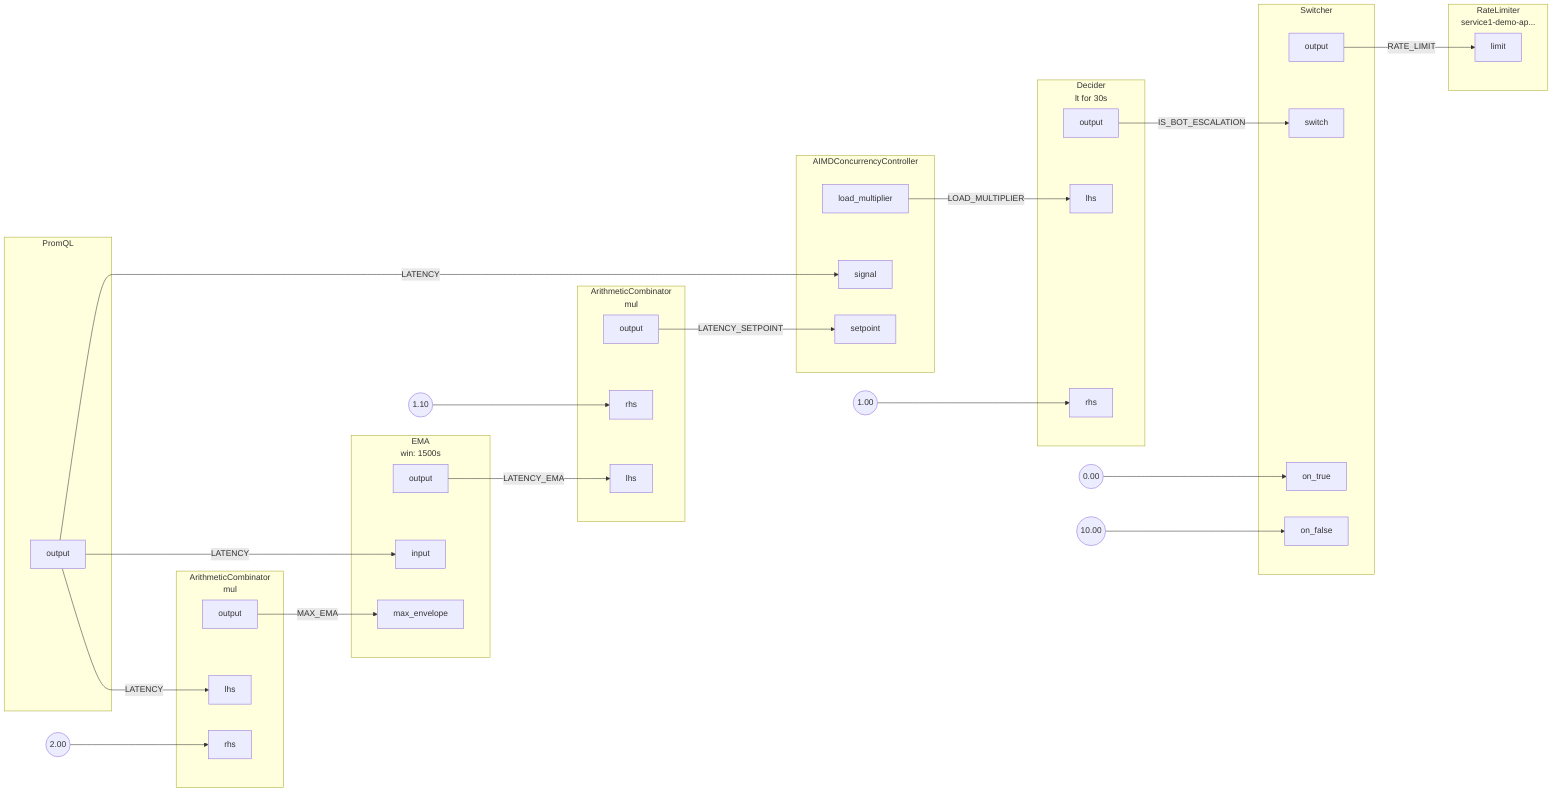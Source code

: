 flowchart LR
subgraph root.0[PromQL]
subgraph root.0_outports[ ]
style root.0_outports fill:none,stroke:none
root.0output[output]
end
end
FakeConstant0((2.00))
FakeConstant0 --> root.1rhs
subgraph root.1[<center>ArithmeticCombinator<br/>mul</center>]
subgraph root.1_inports[ ]
style root.1_inports fill:none,stroke:none
root.1rhs[rhs]
root.1lhs[lhs]
end
subgraph root.1_outports[ ]
style root.1_outports fill:none,stroke:none
root.1output[output]
end
end
FakeConstant1((1.10))
FakeConstant1 --> root.2rhs
subgraph root.2[<center>ArithmeticCombinator<br/>mul</center>]
subgraph root.2_inports[ ]
style root.2_inports fill:none,stroke:none
root.2lhs[lhs]
root.2rhs[rhs]
end
subgraph root.2_outports[ ]
style root.2_outports fill:none,stroke:none
root.2output[output]
end
end
subgraph root.3[<center>EMA<br/>win: 1500s</center>]
subgraph root.3_inports[ ]
style root.3_inports fill:none,stroke:none
root.3input[input]
root.3max_envelope[max_envelope]
end
subgraph root.3_outports[ ]
style root.3_outports fill:none,stroke:none
root.3output[output]
end
end
subgraph root.4[AIMDConcurrencyController]
subgraph root.4_inports[ ]
style root.4_inports fill:none,stroke:none
root.4setpoint[setpoint]
root.4signal[signal]
end
subgraph root.4_outports[ ]
style root.4_outports fill:none,stroke:none
root.4load_multiplier[load_multiplier]
end
end
FakeConstant2((1.00))
FakeConstant2 --> root.5rhs
subgraph root.5[<center>Decider<br/>lt for 30s</center>]
subgraph root.5_inports[ ]
style root.5_inports fill:none,stroke:none
root.5lhs[lhs]
root.5rhs[rhs]
end
subgraph root.5_outports[ ]
style root.5_outports fill:none,stroke:none
root.5output[output]
end
end
FakeConstant3((0.00))
FakeConstant3 --> root.6on_true
FakeConstant4((10.00))
FakeConstant4 --> root.6on_false
subgraph root.6[Switcher]
subgraph root.6_inports[ ]
style root.6_inports fill:none,stroke:none
root.6on_true[on_true]
root.6on_false[on_false]
root.6switch[switch]
end
subgraph root.6_outports[ ]
style root.6_outports fill:none,stroke:none
root.6output[output]
end
end
subgraph root.7[<center>RateLimiter<br/>service1-demo-ap...</center>]
subgraph root.7_inports[ ]
style root.7_inports fill:none,stroke:none
root.7limit[limit]
end
end
root.4load_multiplier --> |LOAD_MULTIPLIER| root.5lhs
root.5output --> |IS_BOT_ESCALATION| root.6switch
root.6output --> |RATE_LIMIT| root.7limit
root.0output --> |LATENCY| root.1lhs
root.0output --> |LATENCY| root.3input
root.0output --> |LATENCY| root.4signal
root.1output --> |MAX_EMA| root.3max_envelope
root.2output --> |LATENCY_SETPOINT| root.4setpoint
root.3output --> |LATENCY_EMA| root.2lhs